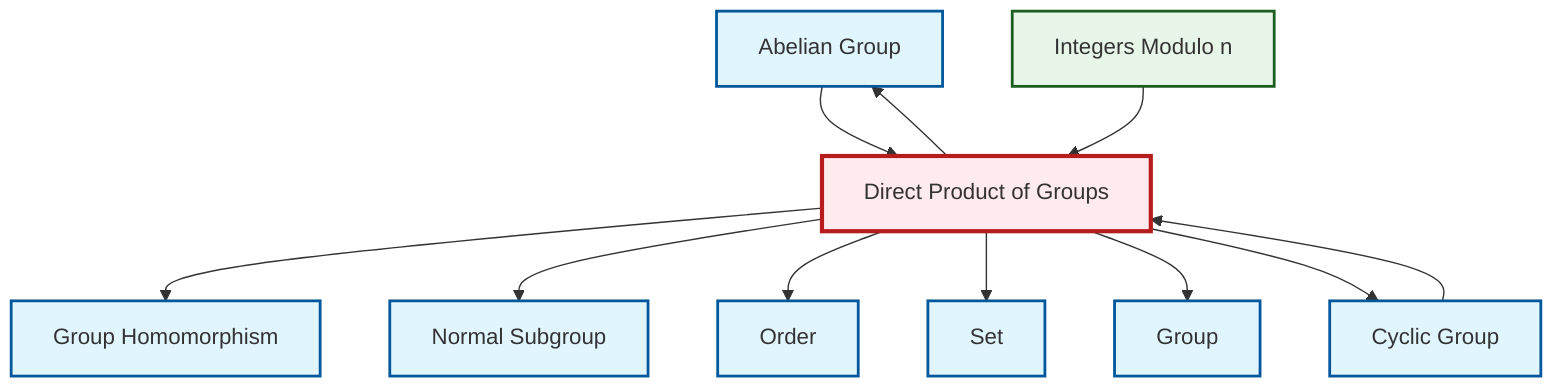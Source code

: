 graph TD
    classDef definition fill:#e1f5fe,stroke:#01579b,stroke-width:2px
    classDef theorem fill:#f3e5f5,stroke:#4a148c,stroke-width:2px
    classDef axiom fill:#fff3e0,stroke:#e65100,stroke-width:2px
    classDef example fill:#e8f5e9,stroke:#1b5e20,stroke-width:2px
    classDef current fill:#ffebee,stroke:#b71c1c,stroke-width:3px
    def-homomorphism["Group Homomorphism"]:::definition
    def-group["Group"]:::definition
    def-normal-subgroup["Normal Subgroup"]:::definition
    def-set["Set"]:::definition
    def-abelian-group["Abelian Group"]:::definition
    def-order["Order"]:::definition
    def-direct-product["Direct Product of Groups"]:::definition
    def-cyclic-group["Cyclic Group"]:::definition
    ex-quotient-integers-mod-n["Integers Modulo n"]:::example
    def-direct-product --> def-homomorphism
    def-cyclic-group --> def-direct-product
    def-direct-product --> def-normal-subgroup
    def-abelian-group --> def-direct-product
    def-direct-product --> def-abelian-group
    def-direct-product --> def-order
    def-direct-product --> def-set
    def-direct-product --> def-group
    ex-quotient-integers-mod-n --> def-direct-product
    def-direct-product --> def-cyclic-group
    class def-direct-product current